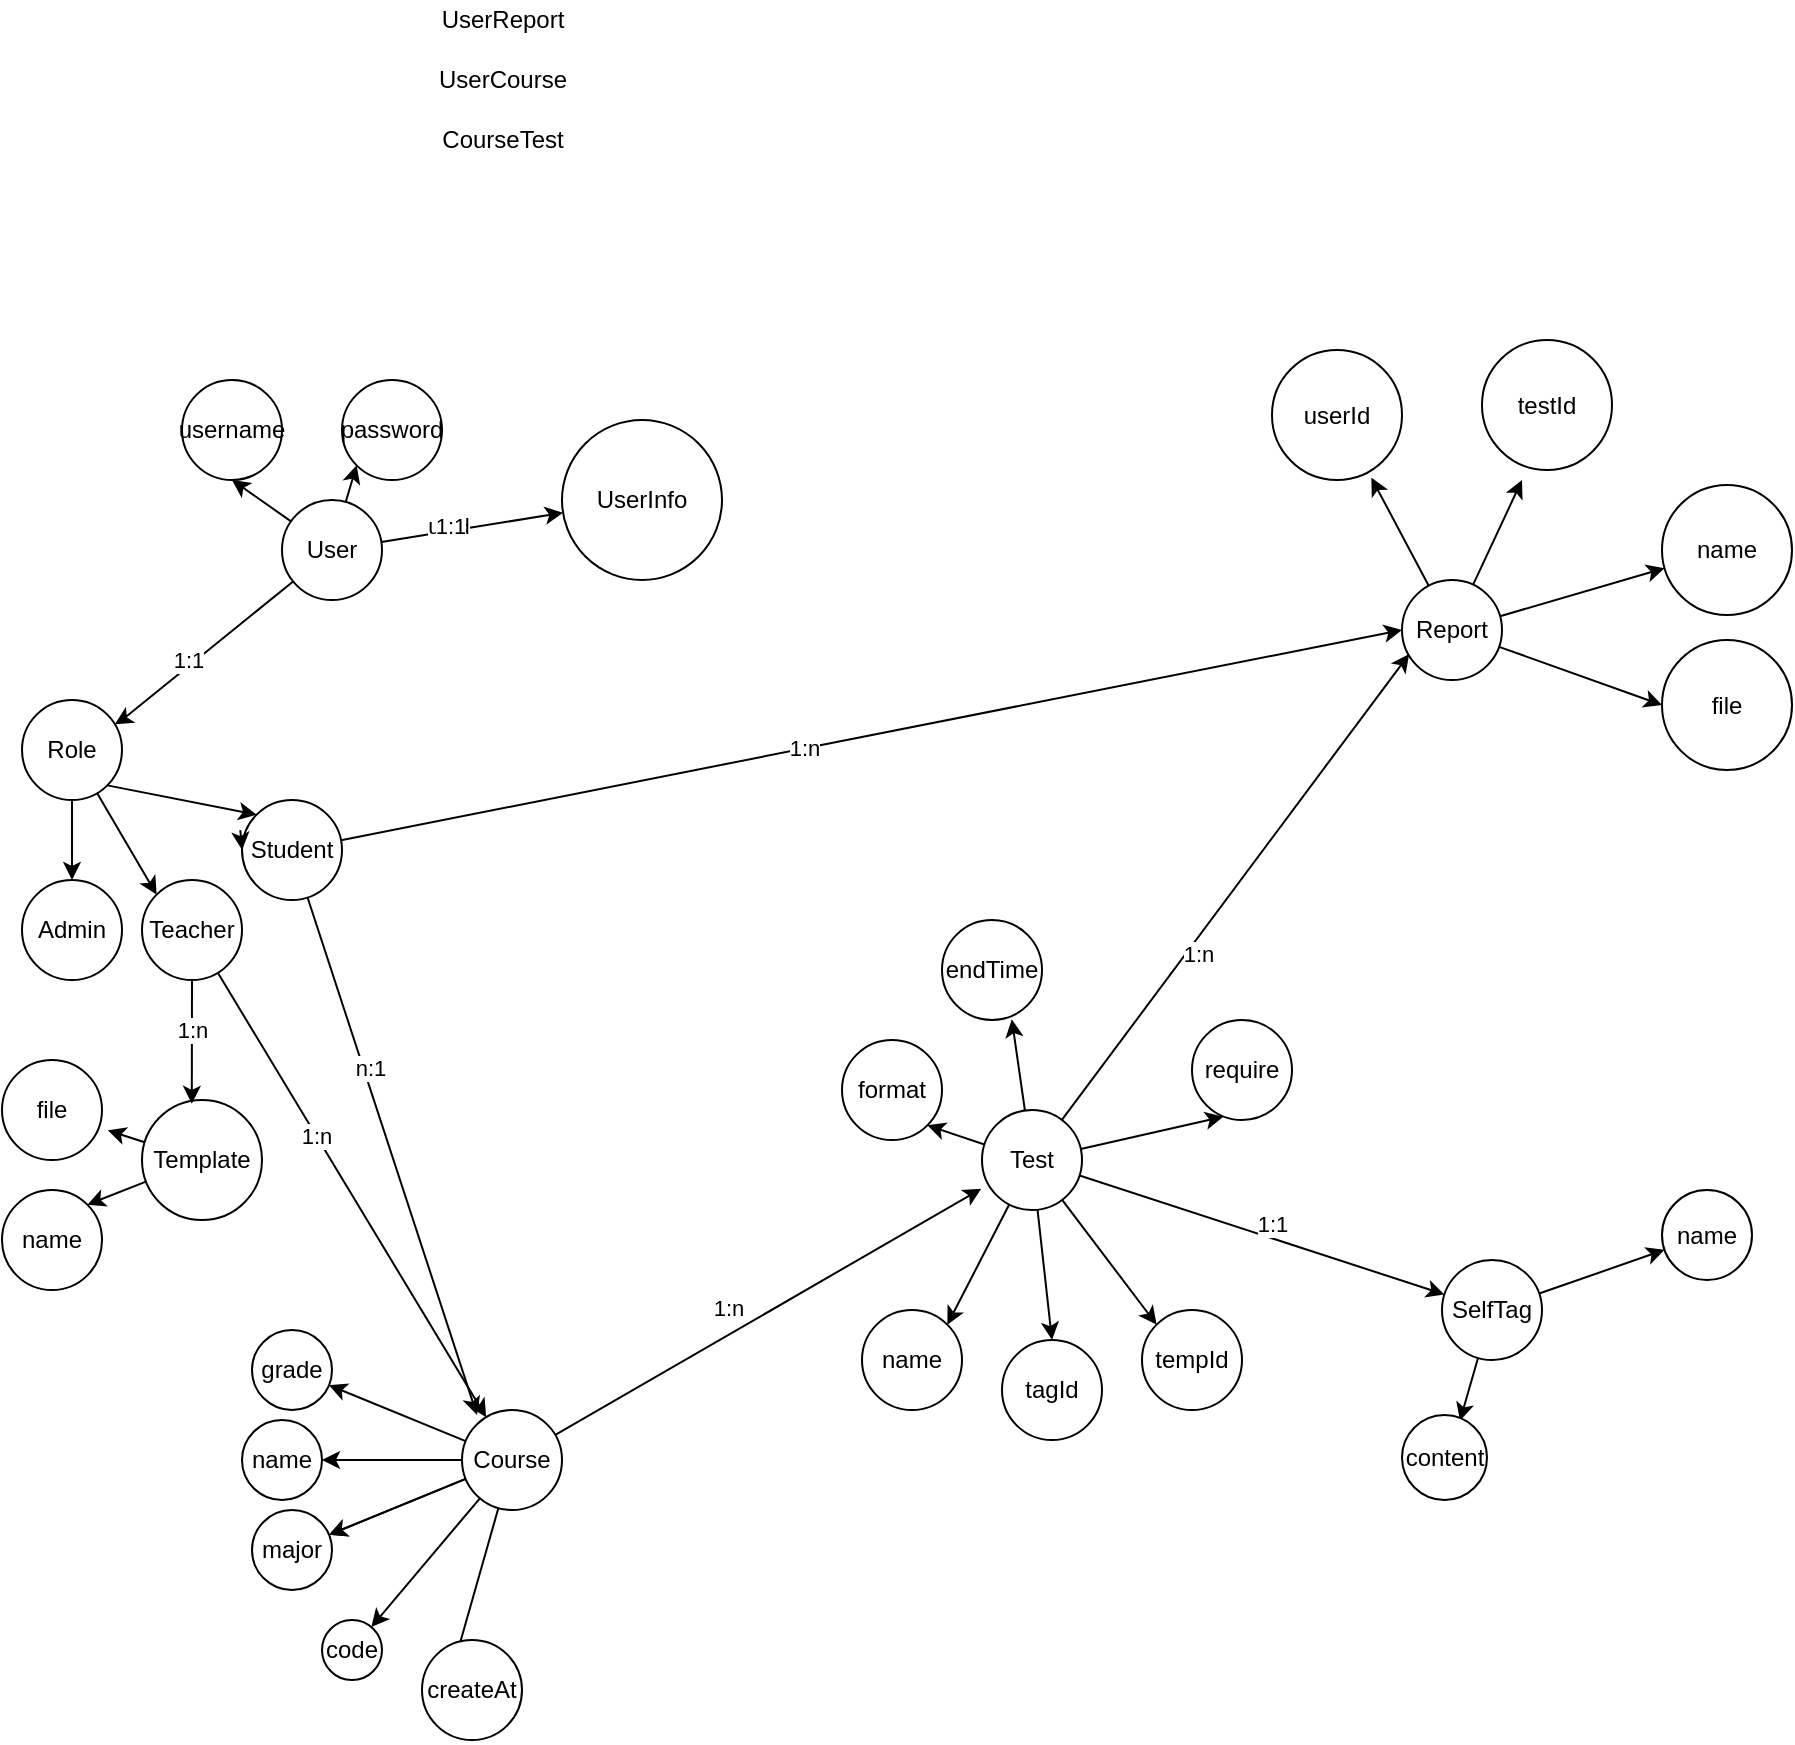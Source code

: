 <mxfile version="14.6.13" type="github">
  <diagram id="0Nd_s_NFrLdMoqSTcRvh" name="Page-1">
    <mxGraphModel dx="1038" dy="547" grid="1" gridSize="10" guides="1" tooltips="1" connect="1" arrows="1" fold="1" page="1" pageScale="1" pageWidth="827" pageHeight="1169" math="0" shadow="0">
      <root>
        <mxCell id="0" />
        <mxCell id="1" parent="0" />
        <mxCell id="8454GJiOE9I2ZJTOJyNd-20" style="edgeStyle=none;rounded=0;orthogonalLoop=1;jettySize=auto;html=1;" edge="1" parent="1" source="8454GJiOE9I2ZJTOJyNd-1" target="8454GJiOE9I2ZJTOJyNd-18">
          <mxGeometry relative="1" as="geometry">
            <Array as="points" />
          </mxGeometry>
        </mxCell>
        <mxCell id="8454GJiOE9I2ZJTOJyNd-21" value="uuid" style="edgeLabel;html=1;align=center;verticalAlign=middle;resizable=0;points=[];" vertex="1" connectable="0" parent="8454GJiOE9I2ZJTOJyNd-20">
          <mxGeometry x="-0.261" y="3" relative="1" as="geometry">
            <mxPoint as="offset" />
          </mxGeometry>
        </mxCell>
        <mxCell id="8454GJiOE9I2ZJTOJyNd-48" value="1:1" style="edgeLabel;html=1;align=center;verticalAlign=middle;resizable=0;points=[];" vertex="1" connectable="0" parent="8454GJiOE9I2ZJTOJyNd-20">
          <mxGeometry x="-0.234" y="3" relative="1" as="geometry">
            <mxPoint as="offset" />
          </mxGeometry>
        </mxCell>
        <mxCell id="8454GJiOE9I2ZJTOJyNd-24" style="edgeStyle=none;rounded=0;orthogonalLoop=1;jettySize=auto;html=1;" edge="1" parent="1" source="8454GJiOE9I2ZJTOJyNd-1" target="8454GJiOE9I2ZJTOJyNd-5">
          <mxGeometry relative="1" as="geometry">
            <mxPoint x="458.125" y="340" as="targetPoint" />
            <Array as="points">
              <mxPoint x="400" y="400" />
            </Array>
          </mxGeometry>
        </mxCell>
        <mxCell id="8454GJiOE9I2ZJTOJyNd-47" value="1:1" style="edgeLabel;html=1;align=center;verticalAlign=middle;resizable=0;points=[];" vertex="1" connectable="0" parent="8454GJiOE9I2ZJTOJyNd-24">
          <mxGeometry x="0.136" y="-3" relative="1" as="geometry">
            <mxPoint as="offset" />
          </mxGeometry>
        </mxCell>
        <mxCell id="8454GJiOE9I2ZJTOJyNd-26" style="edgeStyle=none;rounded=0;orthogonalLoop=1;jettySize=auto;html=1;entryX=0.5;entryY=1;entryDx=0;entryDy=0;" edge="1" parent="1" source="8454GJiOE9I2ZJTOJyNd-1" target="8454GJiOE9I2ZJTOJyNd-15">
          <mxGeometry relative="1" as="geometry" />
        </mxCell>
        <mxCell id="8454GJiOE9I2ZJTOJyNd-27" style="edgeStyle=none;rounded=0;orthogonalLoop=1;jettySize=auto;html=1;entryX=0;entryY=1;entryDx=0;entryDy=0;" edge="1" parent="1" source="8454GJiOE9I2ZJTOJyNd-1" target="8454GJiOE9I2ZJTOJyNd-16">
          <mxGeometry relative="1" as="geometry" />
        </mxCell>
        <mxCell id="8454GJiOE9I2ZJTOJyNd-1" value="User" style="ellipse;whiteSpace=wrap;html=1;aspect=fixed;" vertex="1" parent="1">
          <mxGeometry x="480" y="290" width="50" height="50" as="geometry" />
        </mxCell>
        <mxCell id="8454GJiOE9I2ZJTOJyNd-86" style="edgeStyle=none;rounded=0;orthogonalLoop=1;jettySize=auto;html=1;entryX=0.764;entryY=0.982;entryDx=0;entryDy=0;entryPerimeter=0;" edge="1" parent="1" source="8454GJiOE9I2ZJTOJyNd-2" target="8454GJiOE9I2ZJTOJyNd-80">
          <mxGeometry relative="1" as="geometry" />
        </mxCell>
        <mxCell id="8454GJiOE9I2ZJTOJyNd-87" style="edgeStyle=none;rounded=0;orthogonalLoop=1;jettySize=auto;html=1;" edge="1" parent="1" source="8454GJiOE9I2ZJTOJyNd-2">
          <mxGeometry relative="1" as="geometry">
            <mxPoint x="1100" y="280" as="targetPoint" />
          </mxGeometry>
        </mxCell>
        <mxCell id="8454GJiOE9I2ZJTOJyNd-88" style="edgeStyle=none;rounded=0;orthogonalLoop=1;jettySize=auto;html=1;" edge="1" parent="1" source="8454GJiOE9I2ZJTOJyNd-2" target="8454GJiOE9I2ZJTOJyNd-83">
          <mxGeometry relative="1" as="geometry" />
        </mxCell>
        <mxCell id="8454GJiOE9I2ZJTOJyNd-89" style="edgeStyle=none;rounded=0;orthogonalLoop=1;jettySize=auto;html=1;entryX=0;entryY=0.5;entryDx=0;entryDy=0;" edge="1" parent="1" source="8454GJiOE9I2ZJTOJyNd-2" target="8454GJiOE9I2ZJTOJyNd-84">
          <mxGeometry relative="1" as="geometry" />
        </mxCell>
        <mxCell id="8454GJiOE9I2ZJTOJyNd-2" value="Report" style="ellipse;whiteSpace=wrap;html=1;aspect=fixed;" vertex="1" parent="1">
          <mxGeometry x="1040" y="330" width="50" height="50" as="geometry" />
        </mxCell>
        <mxCell id="8454GJiOE9I2ZJTOJyNd-34" value="" style="edgeStyle=none;rounded=0;orthogonalLoop=1;jettySize=auto;html=1;" edge="1" parent="1" source="8454GJiOE9I2ZJTOJyNd-3" target="8454GJiOE9I2ZJTOJyNd-33">
          <mxGeometry relative="1" as="geometry" />
        </mxCell>
        <mxCell id="8454GJiOE9I2ZJTOJyNd-36" value="" style="edgeStyle=none;rounded=0;orthogonalLoop=1;jettySize=auto;html=1;" edge="1" parent="1" source="8454GJiOE9I2ZJTOJyNd-3" target="8454GJiOE9I2ZJTOJyNd-35">
          <mxGeometry relative="1" as="geometry" />
        </mxCell>
        <mxCell id="8454GJiOE9I2ZJTOJyNd-38" value="" style="edgeStyle=none;rounded=0;orthogonalLoop=1;jettySize=auto;html=1;" edge="1" parent="1" source="8454GJiOE9I2ZJTOJyNd-3" target="8454GJiOE9I2ZJTOJyNd-37">
          <mxGeometry relative="1" as="geometry" />
        </mxCell>
        <mxCell id="8454GJiOE9I2ZJTOJyNd-40" value="" style="edgeStyle=none;rounded=0;orthogonalLoop=1;jettySize=auto;html=1;" edge="1" parent="1" source="8454GJiOE9I2ZJTOJyNd-3" target="8454GJiOE9I2ZJTOJyNd-39">
          <mxGeometry relative="1" as="geometry" />
        </mxCell>
        <mxCell id="8454GJiOE9I2ZJTOJyNd-41" value="" style="edgeStyle=none;rounded=0;orthogonalLoop=1;jettySize=auto;html=1;" edge="1" parent="1" source="8454GJiOE9I2ZJTOJyNd-3" target="8454GJiOE9I2ZJTOJyNd-39">
          <mxGeometry relative="1" as="geometry" />
        </mxCell>
        <mxCell id="8454GJiOE9I2ZJTOJyNd-42" style="edgeStyle=none;rounded=0;orthogonalLoop=1;jettySize=auto;html=1;entryX=0;entryY=1;entryDx=0;entryDy=0;" edge="1" parent="1" source="8454GJiOE9I2ZJTOJyNd-3" target="8454GJiOE9I2ZJTOJyNd-43">
          <mxGeometry relative="1" as="geometry">
            <mxPoint x="680" y="586" as="targetPoint" />
          </mxGeometry>
        </mxCell>
        <mxCell id="8454GJiOE9I2ZJTOJyNd-53" style="edgeStyle=none;rounded=0;orthogonalLoop=1;jettySize=auto;html=1;entryX=-0.007;entryY=0.787;entryDx=0;entryDy=0;entryPerimeter=0;" edge="1" parent="1" source="8454GJiOE9I2ZJTOJyNd-3" target="8454GJiOE9I2ZJTOJyNd-4">
          <mxGeometry relative="1" as="geometry" />
        </mxCell>
        <mxCell id="8454GJiOE9I2ZJTOJyNd-55" value="1:n" style="edgeLabel;html=1;align=center;verticalAlign=middle;resizable=0;points=[];" vertex="1" connectable="0" parent="8454GJiOE9I2ZJTOJyNd-53">
          <mxGeometry x="-0.29" relative="1" as="geometry">
            <mxPoint x="10" y="-20" as="offset" />
          </mxGeometry>
        </mxCell>
        <mxCell id="8454GJiOE9I2ZJTOJyNd-3" value="Course" style="ellipse;whiteSpace=wrap;html=1;aspect=fixed;" vertex="1" parent="1">
          <mxGeometry x="570" y="745" width="50" height="50" as="geometry" />
        </mxCell>
        <mxCell id="8454GJiOE9I2ZJTOJyNd-56" style="edgeStyle=none;rounded=0;orthogonalLoop=1;jettySize=auto;html=1;entryX=0.072;entryY=0.741;entryDx=0;entryDy=0;entryPerimeter=0;" edge="1" parent="1" source="8454GJiOE9I2ZJTOJyNd-4" target="8454GJiOE9I2ZJTOJyNd-2">
          <mxGeometry relative="1" as="geometry" />
        </mxCell>
        <mxCell id="8454GJiOE9I2ZJTOJyNd-57" value="1:n" style="edgeLabel;html=1;align=center;verticalAlign=middle;resizable=0;points=[];" vertex="1" connectable="0" parent="8454GJiOE9I2ZJTOJyNd-56">
          <mxGeometry x="-0.337" y="3" relative="1" as="geometry">
            <mxPoint x="13" y="-4" as="offset" />
          </mxGeometry>
        </mxCell>
        <mxCell id="8454GJiOE9I2ZJTOJyNd-67" style="edgeStyle=none;rounded=0;orthogonalLoop=1;jettySize=auto;html=1;entryX=1;entryY=1;entryDx=0;entryDy=0;" edge="1" parent="1" source="8454GJiOE9I2ZJTOJyNd-4" target="8454GJiOE9I2ZJTOJyNd-66">
          <mxGeometry relative="1" as="geometry" />
        </mxCell>
        <mxCell id="8454GJiOE9I2ZJTOJyNd-68" style="edgeStyle=none;rounded=0;orthogonalLoop=1;jettySize=auto;html=1;entryX=0.698;entryY=0.993;entryDx=0;entryDy=0;entryPerimeter=0;" edge="1" parent="1" source="8454GJiOE9I2ZJTOJyNd-4" target="8454GJiOE9I2ZJTOJyNd-65">
          <mxGeometry relative="1" as="geometry" />
        </mxCell>
        <mxCell id="8454GJiOE9I2ZJTOJyNd-69" style="edgeStyle=none;rounded=0;orthogonalLoop=1;jettySize=auto;html=1;entryX=0.313;entryY=0.967;entryDx=0;entryDy=0;entryPerimeter=0;" edge="1" parent="1" source="8454GJiOE9I2ZJTOJyNd-4" target="8454GJiOE9I2ZJTOJyNd-60">
          <mxGeometry relative="1" as="geometry" />
        </mxCell>
        <mxCell id="8454GJiOE9I2ZJTOJyNd-70" style="edgeStyle=none;rounded=0;orthogonalLoop=1;jettySize=auto;html=1;entryX=0;entryY=0;entryDx=0;entryDy=0;" edge="1" parent="1" source="8454GJiOE9I2ZJTOJyNd-4" target="8454GJiOE9I2ZJTOJyNd-61">
          <mxGeometry relative="1" as="geometry" />
        </mxCell>
        <mxCell id="8454GJiOE9I2ZJTOJyNd-71" style="edgeStyle=none;rounded=0;orthogonalLoop=1;jettySize=auto;html=1;entryX=0.5;entryY=0;entryDx=0;entryDy=0;" edge="1" parent="1" source="8454GJiOE9I2ZJTOJyNd-4" target="8454GJiOE9I2ZJTOJyNd-62">
          <mxGeometry relative="1" as="geometry" />
        </mxCell>
        <mxCell id="8454GJiOE9I2ZJTOJyNd-72" style="edgeStyle=none;rounded=0;orthogonalLoop=1;jettySize=auto;html=1;entryX=1;entryY=0;entryDx=0;entryDy=0;" edge="1" parent="1" source="8454GJiOE9I2ZJTOJyNd-4" target="8454GJiOE9I2ZJTOJyNd-63">
          <mxGeometry relative="1" as="geometry" />
        </mxCell>
        <mxCell id="8454GJiOE9I2ZJTOJyNd-73" style="edgeStyle=none;rounded=0;orthogonalLoop=1;jettySize=auto;html=1;" edge="1" parent="1" source="8454GJiOE9I2ZJTOJyNd-4" target="8454GJiOE9I2ZJTOJyNd-64">
          <mxGeometry relative="1" as="geometry" />
        </mxCell>
        <mxCell id="8454GJiOE9I2ZJTOJyNd-75" value="1:1" style="edgeLabel;html=1;align=center;verticalAlign=middle;resizable=0;points=[];" vertex="1" connectable="0" parent="8454GJiOE9I2ZJTOJyNd-73">
          <mxGeometry x="-0.128" y="3" relative="1" as="geometry">
            <mxPoint x="16" y="1" as="offset" />
          </mxGeometry>
        </mxCell>
        <mxCell id="8454GJiOE9I2ZJTOJyNd-4" value="Test" style="ellipse;whiteSpace=wrap;html=1;aspect=fixed;" vertex="1" parent="1">
          <mxGeometry x="830" y="595" width="50" height="50" as="geometry" />
        </mxCell>
        <mxCell id="8454GJiOE9I2ZJTOJyNd-11" style="edgeStyle=none;rounded=0;orthogonalLoop=1;jettySize=auto;html=1;entryX=0.5;entryY=0;entryDx=0;entryDy=0;" edge="1" parent="1" source="8454GJiOE9I2ZJTOJyNd-5" target="8454GJiOE9I2ZJTOJyNd-10">
          <mxGeometry relative="1" as="geometry" />
        </mxCell>
        <mxCell id="8454GJiOE9I2ZJTOJyNd-12" style="edgeStyle=none;rounded=0;orthogonalLoop=1;jettySize=auto;html=1;entryX=0;entryY=0;entryDx=0;entryDy=0;" edge="1" parent="1" source="8454GJiOE9I2ZJTOJyNd-5" target="8454GJiOE9I2ZJTOJyNd-8">
          <mxGeometry relative="1" as="geometry" />
        </mxCell>
        <mxCell id="8454GJiOE9I2ZJTOJyNd-13" style="edgeStyle=none;rounded=0;orthogonalLoop=1;jettySize=auto;html=1;exitX=1;exitY=1;exitDx=0;exitDy=0;entryX=0;entryY=0;entryDx=0;entryDy=0;" edge="1" parent="1" source="8454GJiOE9I2ZJTOJyNd-5" target="8454GJiOE9I2ZJTOJyNd-9">
          <mxGeometry relative="1" as="geometry" />
        </mxCell>
        <mxCell id="8454GJiOE9I2ZJTOJyNd-5" value="Role" style="ellipse;whiteSpace=wrap;html=1;aspect=fixed;" vertex="1" parent="1">
          <mxGeometry x="350" y="390" width="50" height="50" as="geometry" />
        </mxCell>
        <mxCell id="8454GJiOE9I2ZJTOJyNd-30" style="edgeStyle=none;rounded=0;orthogonalLoop=1;jettySize=auto;html=1;entryX=1.058;entryY=0.703;entryDx=0;entryDy=0;entryPerimeter=0;" edge="1" parent="1" source="8454GJiOE9I2ZJTOJyNd-7" target="8454GJiOE9I2ZJTOJyNd-28">
          <mxGeometry relative="1" as="geometry" />
        </mxCell>
        <mxCell id="8454GJiOE9I2ZJTOJyNd-31" style="edgeStyle=none;rounded=0;orthogonalLoop=1;jettySize=auto;html=1;entryX=1;entryY=0;entryDx=0;entryDy=0;" edge="1" parent="1" source="8454GJiOE9I2ZJTOJyNd-7" target="8454GJiOE9I2ZJTOJyNd-29">
          <mxGeometry relative="1" as="geometry" />
        </mxCell>
        <mxCell id="8454GJiOE9I2ZJTOJyNd-7" value="Template" style="ellipse;whiteSpace=wrap;html=1;aspect=fixed;" vertex="1" parent="1">
          <mxGeometry x="410" y="590" width="60" height="60" as="geometry" />
        </mxCell>
        <mxCell id="8454GJiOE9I2ZJTOJyNd-32" style="edgeStyle=none;rounded=0;orthogonalLoop=1;jettySize=auto;html=1;entryX=0.415;entryY=0.032;entryDx=0;entryDy=0;entryPerimeter=0;" edge="1" parent="1" source="8454GJiOE9I2ZJTOJyNd-8" target="8454GJiOE9I2ZJTOJyNd-7">
          <mxGeometry relative="1" as="geometry" />
        </mxCell>
        <mxCell id="8454GJiOE9I2ZJTOJyNd-44" value="1:n" style="edgeLabel;html=1;align=center;verticalAlign=middle;resizable=0;points=[];" vertex="1" connectable="0" parent="8454GJiOE9I2ZJTOJyNd-32">
          <mxGeometry x="-0.515" y="-1" relative="1" as="geometry">
            <mxPoint x="1" y="10" as="offset" />
          </mxGeometry>
        </mxCell>
        <mxCell id="8454GJiOE9I2ZJTOJyNd-51" style="edgeStyle=none;rounded=0;orthogonalLoop=1;jettySize=auto;html=1;" edge="1" parent="1" source="8454GJiOE9I2ZJTOJyNd-8" target="8454GJiOE9I2ZJTOJyNd-3">
          <mxGeometry relative="1" as="geometry" />
        </mxCell>
        <mxCell id="8454GJiOE9I2ZJTOJyNd-52" value="1:n" style="edgeLabel;html=1;align=center;verticalAlign=middle;resizable=0;points=[];" vertex="1" connectable="0" parent="8454GJiOE9I2ZJTOJyNd-51">
          <mxGeometry x="-0.271" relative="1" as="geometry">
            <mxPoint as="offset" />
          </mxGeometry>
        </mxCell>
        <mxCell id="8454GJiOE9I2ZJTOJyNd-8" value="Teacher" style="ellipse;whiteSpace=wrap;html=1;aspect=fixed;" vertex="1" parent="1">
          <mxGeometry x="410" y="480" width="50" height="50" as="geometry" />
        </mxCell>
        <mxCell id="8454GJiOE9I2ZJTOJyNd-49" style="edgeStyle=none;rounded=0;orthogonalLoop=1;jettySize=auto;html=1;entryX=0.15;entryY=0.05;entryDx=0;entryDy=0;entryPerimeter=0;" edge="1" parent="1" source="8454GJiOE9I2ZJTOJyNd-9" target="8454GJiOE9I2ZJTOJyNd-3">
          <mxGeometry relative="1" as="geometry" />
        </mxCell>
        <mxCell id="8454GJiOE9I2ZJTOJyNd-50" value="n:1" style="edgeLabel;html=1;align=center;verticalAlign=middle;resizable=0;points=[];" vertex="1" connectable="0" parent="8454GJiOE9I2ZJTOJyNd-49">
          <mxGeometry x="-0.335" y="3" relative="1" as="geometry">
            <mxPoint as="offset" />
          </mxGeometry>
        </mxCell>
        <mxCell id="8454GJiOE9I2ZJTOJyNd-58" style="edgeStyle=none;rounded=0;orthogonalLoop=1;jettySize=auto;html=1;entryX=0;entryY=0.5;entryDx=0;entryDy=0;" edge="1" parent="1" source="8454GJiOE9I2ZJTOJyNd-9" target="8454GJiOE9I2ZJTOJyNd-2">
          <mxGeometry relative="1" as="geometry" />
        </mxCell>
        <mxCell id="8454GJiOE9I2ZJTOJyNd-59" value="1:n" style="edgeLabel;html=1;align=center;verticalAlign=middle;resizable=0;points=[];" vertex="1" connectable="0" parent="8454GJiOE9I2ZJTOJyNd-58">
          <mxGeometry x="-0.129" y="1" relative="1" as="geometry">
            <mxPoint as="offset" />
          </mxGeometry>
        </mxCell>
        <mxCell id="8454GJiOE9I2ZJTOJyNd-9" value="Student" style="ellipse;whiteSpace=wrap;html=1;aspect=fixed;" vertex="1" parent="1">
          <mxGeometry x="460" y="440" width="50" height="50" as="geometry" />
        </mxCell>
        <mxCell id="8454GJiOE9I2ZJTOJyNd-10" value="Admin" style="ellipse;whiteSpace=wrap;html=1;aspect=fixed;" vertex="1" parent="1">
          <mxGeometry x="350" y="480" width="50" height="50" as="geometry" />
        </mxCell>
        <mxCell id="8454GJiOE9I2ZJTOJyNd-14" style="edgeStyle=none;rounded=0;orthogonalLoop=1;jettySize=auto;html=1;exitX=-0.017;exitY=0.301;exitDx=0;exitDy=0;entryX=0;entryY=0.5;entryDx=0;entryDy=0;exitPerimeter=0;" edge="1" parent="1" source="8454GJiOE9I2ZJTOJyNd-9" target="8454GJiOE9I2ZJTOJyNd-9">
          <mxGeometry relative="1" as="geometry" />
        </mxCell>
        <mxCell id="8454GJiOE9I2ZJTOJyNd-15" value="username" style="ellipse;whiteSpace=wrap;html=1;aspect=fixed;" vertex="1" parent="1">
          <mxGeometry x="430" y="230" width="50" height="50" as="geometry" />
        </mxCell>
        <mxCell id="8454GJiOE9I2ZJTOJyNd-16" value="password" style="ellipse;whiteSpace=wrap;html=1;aspect=fixed;" vertex="1" parent="1">
          <mxGeometry x="510" y="230" width="50" height="50" as="geometry" />
        </mxCell>
        <mxCell id="8454GJiOE9I2ZJTOJyNd-18" value="UserInfo" style="ellipse;whiteSpace=wrap;html=1;aspect=fixed;" vertex="1" parent="1">
          <mxGeometry x="620" y="250" width="80" height="80" as="geometry" />
        </mxCell>
        <mxCell id="8454GJiOE9I2ZJTOJyNd-28" value="file" style="ellipse;whiteSpace=wrap;html=1;aspect=fixed;" vertex="1" parent="1">
          <mxGeometry x="340" y="570" width="50" height="50" as="geometry" />
        </mxCell>
        <mxCell id="8454GJiOE9I2ZJTOJyNd-29" value="name" style="ellipse;whiteSpace=wrap;html=1;aspect=fixed;" vertex="1" parent="1">
          <mxGeometry x="340" y="635" width="50" height="50" as="geometry" />
        </mxCell>
        <mxCell id="8454GJiOE9I2ZJTOJyNd-33" value="code" style="ellipse;whiteSpace=wrap;html=1;aspect=fixed;" vertex="1" parent="1">
          <mxGeometry x="500" y="850" width="30" height="30" as="geometry" />
        </mxCell>
        <mxCell id="8454GJiOE9I2ZJTOJyNd-35" value="name" style="ellipse;whiteSpace=wrap;html=1;aspect=fixed;" vertex="1" parent="1">
          <mxGeometry x="460" y="750" width="40" height="40" as="geometry" />
        </mxCell>
        <mxCell id="8454GJiOE9I2ZJTOJyNd-37" value="grade" style="ellipse;whiteSpace=wrap;html=1;aspect=fixed;" vertex="1" parent="1">
          <mxGeometry x="465" y="705" width="40" height="40" as="geometry" />
        </mxCell>
        <mxCell id="8454GJiOE9I2ZJTOJyNd-39" value="major" style="ellipse;whiteSpace=wrap;html=1;aspect=fixed;" vertex="1" parent="1">
          <mxGeometry x="465" y="795" width="40" height="40" as="geometry" />
        </mxCell>
        <mxCell id="8454GJiOE9I2ZJTOJyNd-43" value="createAt" style="ellipse;whiteSpace=wrap;html=1;aspect=fixed;" vertex="1" parent="1">
          <mxGeometry x="550" y="860" width="50" height="50" as="geometry" />
        </mxCell>
        <mxCell id="8454GJiOE9I2ZJTOJyNd-60" value="require" style="ellipse;whiteSpace=wrap;html=1;aspect=fixed;" vertex="1" parent="1">
          <mxGeometry x="935" y="550" width="50" height="50" as="geometry" />
        </mxCell>
        <mxCell id="8454GJiOE9I2ZJTOJyNd-61" value="tempId" style="ellipse;whiteSpace=wrap;html=1;aspect=fixed;" vertex="1" parent="1">
          <mxGeometry x="910" y="695" width="50" height="50" as="geometry" />
        </mxCell>
        <mxCell id="8454GJiOE9I2ZJTOJyNd-62" value="tagId" style="ellipse;whiteSpace=wrap;html=1;aspect=fixed;" vertex="1" parent="1">
          <mxGeometry x="840" y="710" width="50" height="50" as="geometry" />
        </mxCell>
        <mxCell id="8454GJiOE9I2ZJTOJyNd-63" value="name" style="ellipse;whiteSpace=wrap;html=1;aspect=fixed;" vertex="1" parent="1">
          <mxGeometry x="770" y="695" width="50" height="50" as="geometry" />
        </mxCell>
        <mxCell id="8454GJiOE9I2ZJTOJyNd-78" style="edgeStyle=none;rounded=0;orthogonalLoop=1;jettySize=auto;html=1;entryX=0.682;entryY=0.067;entryDx=0;entryDy=0;entryPerimeter=0;" edge="1" parent="1" source="8454GJiOE9I2ZJTOJyNd-64" target="8454GJiOE9I2ZJTOJyNd-77">
          <mxGeometry relative="1" as="geometry" />
        </mxCell>
        <mxCell id="8454GJiOE9I2ZJTOJyNd-79" style="edgeStyle=none;rounded=0;orthogonalLoop=1;jettySize=auto;html=1;" edge="1" parent="1" source="8454GJiOE9I2ZJTOJyNd-64" target="8454GJiOE9I2ZJTOJyNd-76">
          <mxGeometry relative="1" as="geometry">
            <mxPoint x="1090" y="640.0" as="targetPoint" />
            <Array as="points" />
          </mxGeometry>
        </mxCell>
        <mxCell id="8454GJiOE9I2ZJTOJyNd-64" value="SelfTag" style="ellipse;whiteSpace=wrap;html=1;aspect=fixed;" vertex="1" parent="1">
          <mxGeometry x="1060" y="670" width="50" height="50" as="geometry" />
        </mxCell>
        <mxCell id="8454GJiOE9I2ZJTOJyNd-65" value="endTime" style="ellipse;whiteSpace=wrap;html=1;aspect=fixed;" vertex="1" parent="1">
          <mxGeometry x="810" y="500" width="50" height="50" as="geometry" />
        </mxCell>
        <mxCell id="8454GJiOE9I2ZJTOJyNd-66" value="format" style="ellipse;whiteSpace=wrap;html=1;aspect=fixed;" vertex="1" parent="1">
          <mxGeometry x="760" y="560" width="50" height="50" as="geometry" />
        </mxCell>
        <mxCell id="8454GJiOE9I2ZJTOJyNd-76" value="name" style="ellipse;whiteSpace=wrap;html=1;aspect=fixed;" vertex="1" parent="1">
          <mxGeometry x="1170" y="635" width="45" height="45" as="geometry" />
        </mxCell>
        <mxCell id="8454GJiOE9I2ZJTOJyNd-77" value="content" style="ellipse;whiteSpace=wrap;html=1;aspect=fixed;" vertex="1" parent="1">
          <mxGeometry x="1040" y="747.5" width="42.5" height="42.5" as="geometry" />
        </mxCell>
        <mxCell id="8454GJiOE9I2ZJTOJyNd-80" value="userId" style="ellipse;whiteSpace=wrap;html=1;aspect=fixed;" vertex="1" parent="1">
          <mxGeometry x="975" y="215" width="65" height="65" as="geometry" />
        </mxCell>
        <mxCell id="8454GJiOE9I2ZJTOJyNd-82" value="testId" style="ellipse;whiteSpace=wrap;html=1;aspect=fixed;" vertex="1" parent="1">
          <mxGeometry x="1080" y="210" width="65" height="65" as="geometry" />
        </mxCell>
        <mxCell id="8454GJiOE9I2ZJTOJyNd-83" value="name" style="ellipse;whiteSpace=wrap;html=1;aspect=fixed;" vertex="1" parent="1">
          <mxGeometry x="1170" y="282.5" width="65" height="65" as="geometry" />
        </mxCell>
        <mxCell id="8454GJiOE9I2ZJTOJyNd-84" value="file" style="ellipse;whiteSpace=wrap;html=1;aspect=fixed;" vertex="1" parent="1">
          <mxGeometry x="1170" y="360" width="65" height="65" as="geometry" />
        </mxCell>
        <mxCell id="8454GJiOE9I2ZJTOJyNd-90" value="UserReport&lt;br&gt;" style="text;html=1;align=center;verticalAlign=middle;resizable=0;points=[];autosize=1;strokeColor=none;" vertex="1" parent="1">
          <mxGeometry x="550" y="40" width="80" height="20" as="geometry" />
        </mxCell>
        <mxCell id="8454GJiOE9I2ZJTOJyNd-91" value="UserCourse&lt;br&gt;" style="text;html=1;align=center;verticalAlign=middle;resizable=0;points=[];autosize=1;strokeColor=none;" vertex="1" parent="1">
          <mxGeometry x="550" y="70" width="80" height="20" as="geometry" />
        </mxCell>
        <mxCell id="8454GJiOE9I2ZJTOJyNd-92" value="CourseTest&lt;br&gt;" style="text;html=1;align=center;verticalAlign=middle;resizable=0;points=[];autosize=1;strokeColor=none;" vertex="1" parent="1">
          <mxGeometry x="550" y="100" width="80" height="20" as="geometry" />
        </mxCell>
      </root>
    </mxGraphModel>
  </diagram>
</mxfile>
